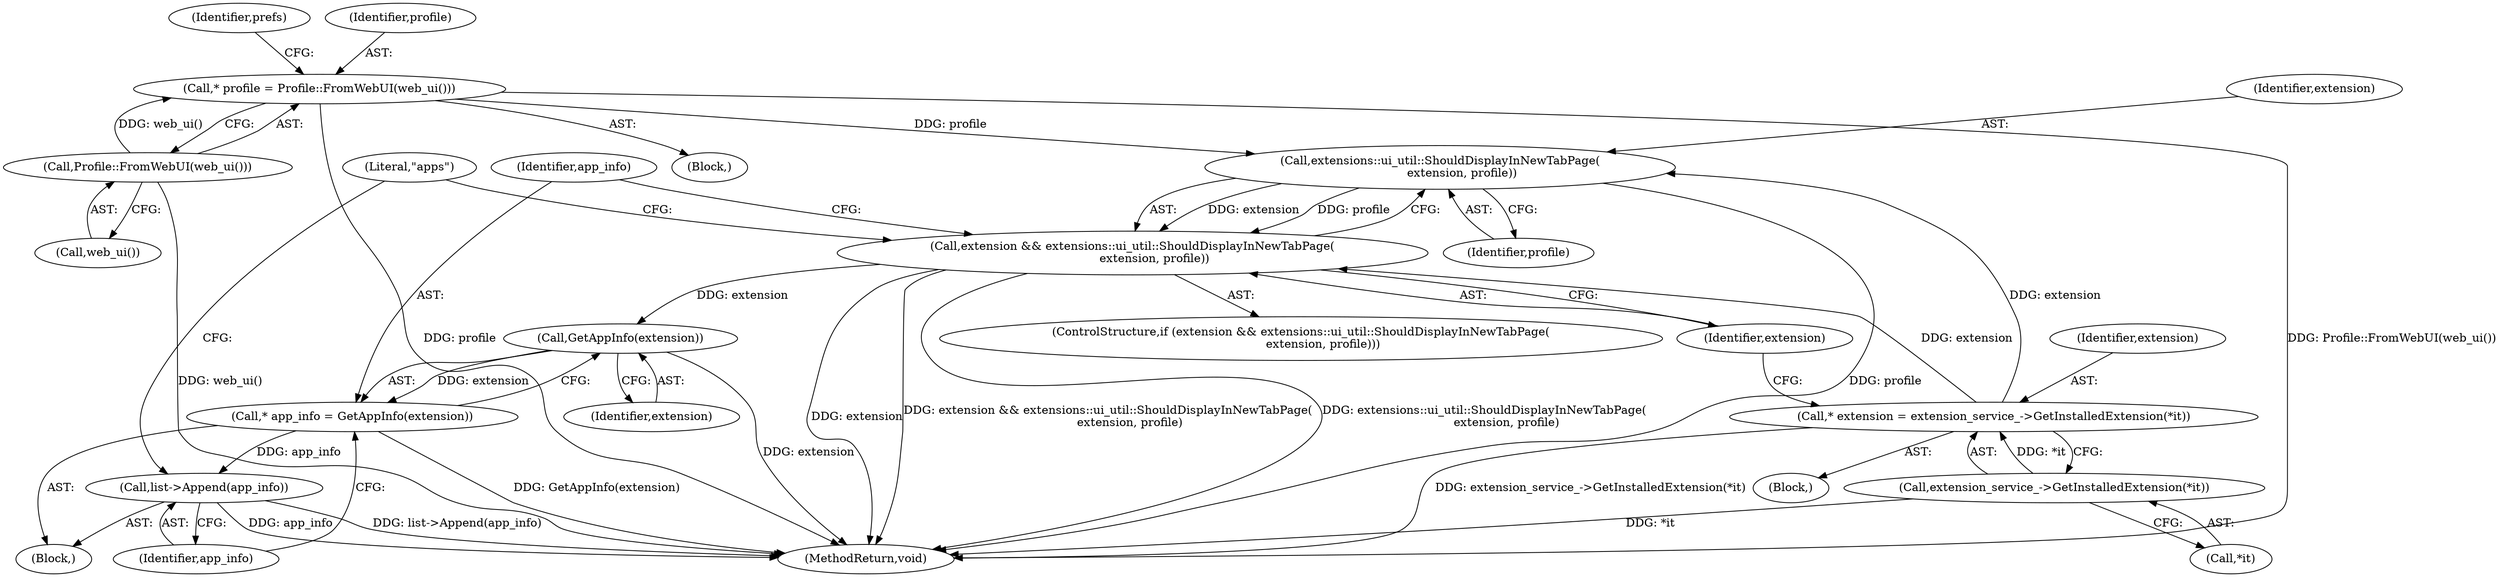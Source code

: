 digraph "0_Chrome_438b99bc730bc665eedfc62c4eb864c981e5c65f_1@pointer" {
"1000135" [label="(Call,extensions::ui_util::ShouldDisplayInNewTabPage(\n            extension, profile))"];
"1000127" [label="(Call,* extension = extension_service_->GetInstalledExtension(*it))"];
"1000129" [label="(Call,extension_service_->GetInstalledExtension(*it))"];
"1000110" [label="(Call,* profile = Profile::FromWebUI(web_ui()))"];
"1000112" [label="(Call,Profile::FromWebUI(web_ui()))"];
"1000133" [label="(Call,extension && extensions::ui_util::ShouldDisplayInNewTabPage(\n            extension, profile))"];
"1000142" [label="(Call,GetAppInfo(extension))"];
"1000140" [label="(Call,* app_info = GetAppInfo(extension))"];
"1000144" [label="(Call,list->Append(app_info))"];
"1000128" [label="(Identifier,extension)"];
"1000135" [label="(Call,extensions::ui_util::ShouldDisplayInNewTabPage(\n            extension, profile))"];
"1000142" [label="(Call,GetAppInfo(extension))"];
"1000138" [label="(Block,)"];
"1000110" [label="(Call,* profile = Profile::FromWebUI(web_ui()))"];
"1000112" [label="(Call,Profile::FromWebUI(web_ui()))"];
"1000182" [label="(MethodReturn,void)"];
"1000113" [label="(Call,web_ui())"];
"1000140" [label="(Call,* app_info = GetAppInfo(extension))"];
"1000145" [label="(Identifier,app_info)"];
"1000125" [label="(Block,)"];
"1000144" [label="(Call,list->Append(app_info))"];
"1000143" [label="(Identifier,extension)"];
"1000116" [label="(Identifier,prefs)"];
"1000137" [label="(Identifier,profile)"];
"1000127" [label="(Call,* extension = extension_service_->GetInstalledExtension(*it))"];
"1000132" [label="(ControlStructure,if (extension && extensions::ui_util::ShouldDisplayInNewTabPage(\n            extension, profile)))"];
"1000141" [label="(Identifier,app_info)"];
"1000133" [label="(Call,extension && extensions::ui_util::ShouldDisplayInNewTabPage(\n            extension, profile))"];
"1000136" [label="(Identifier,extension)"];
"1000147" [label="(Literal,\"apps\")"];
"1000130" [label="(Call,*it)"];
"1000129" [label="(Call,extension_service_->GetInstalledExtension(*it))"];
"1000134" [label="(Identifier,extension)"];
"1000102" [label="(Block,)"];
"1000111" [label="(Identifier,profile)"];
"1000135" -> "1000133"  [label="AST: "];
"1000135" -> "1000137"  [label="CFG: "];
"1000136" -> "1000135"  [label="AST: "];
"1000137" -> "1000135"  [label="AST: "];
"1000133" -> "1000135"  [label="CFG: "];
"1000135" -> "1000182"  [label="DDG: profile"];
"1000135" -> "1000133"  [label="DDG: extension"];
"1000135" -> "1000133"  [label="DDG: profile"];
"1000127" -> "1000135"  [label="DDG: extension"];
"1000110" -> "1000135"  [label="DDG: profile"];
"1000127" -> "1000125"  [label="AST: "];
"1000127" -> "1000129"  [label="CFG: "];
"1000128" -> "1000127"  [label="AST: "];
"1000129" -> "1000127"  [label="AST: "];
"1000134" -> "1000127"  [label="CFG: "];
"1000127" -> "1000182"  [label="DDG: extension_service_->GetInstalledExtension(*it)"];
"1000129" -> "1000127"  [label="DDG: *it"];
"1000127" -> "1000133"  [label="DDG: extension"];
"1000129" -> "1000130"  [label="CFG: "];
"1000130" -> "1000129"  [label="AST: "];
"1000129" -> "1000182"  [label="DDG: *it"];
"1000110" -> "1000102"  [label="AST: "];
"1000110" -> "1000112"  [label="CFG: "];
"1000111" -> "1000110"  [label="AST: "];
"1000112" -> "1000110"  [label="AST: "];
"1000116" -> "1000110"  [label="CFG: "];
"1000110" -> "1000182"  [label="DDG: Profile::FromWebUI(web_ui())"];
"1000110" -> "1000182"  [label="DDG: profile"];
"1000112" -> "1000110"  [label="DDG: web_ui()"];
"1000112" -> "1000113"  [label="CFG: "];
"1000113" -> "1000112"  [label="AST: "];
"1000112" -> "1000182"  [label="DDG: web_ui()"];
"1000133" -> "1000132"  [label="AST: "];
"1000133" -> "1000134"  [label="CFG: "];
"1000134" -> "1000133"  [label="AST: "];
"1000141" -> "1000133"  [label="CFG: "];
"1000147" -> "1000133"  [label="CFG: "];
"1000133" -> "1000182"  [label="DDG: extension"];
"1000133" -> "1000182"  [label="DDG: extension && extensions::ui_util::ShouldDisplayInNewTabPage(\n            extension, profile)"];
"1000133" -> "1000182"  [label="DDG: extensions::ui_util::ShouldDisplayInNewTabPage(\n            extension, profile)"];
"1000133" -> "1000142"  [label="DDG: extension"];
"1000142" -> "1000140"  [label="AST: "];
"1000142" -> "1000143"  [label="CFG: "];
"1000143" -> "1000142"  [label="AST: "];
"1000140" -> "1000142"  [label="CFG: "];
"1000142" -> "1000182"  [label="DDG: extension"];
"1000142" -> "1000140"  [label="DDG: extension"];
"1000140" -> "1000138"  [label="AST: "];
"1000141" -> "1000140"  [label="AST: "];
"1000145" -> "1000140"  [label="CFG: "];
"1000140" -> "1000182"  [label="DDG: GetAppInfo(extension)"];
"1000140" -> "1000144"  [label="DDG: app_info"];
"1000144" -> "1000138"  [label="AST: "];
"1000144" -> "1000145"  [label="CFG: "];
"1000145" -> "1000144"  [label="AST: "];
"1000147" -> "1000144"  [label="CFG: "];
"1000144" -> "1000182"  [label="DDG: list->Append(app_info)"];
"1000144" -> "1000182"  [label="DDG: app_info"];
}
